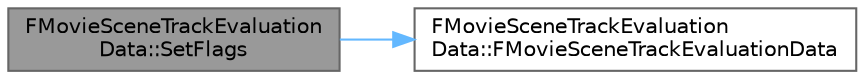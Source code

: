 digraph "FMovieSceneTrackEvaluationData::SetFlags"
{
 // INTERACTIVE_SVG=YES
 // LATEX_PDF_SIZE
  bgcolor="transparent";
  edge [fontname=Helvetica,fontsize=10,labelfontname=Helvetica,labelfontsize=10];
  node [fontname=Helvetica,fontsize=10,shape=box,height=0.2,width=0.4];
  rankdir="LR";
  Node1 [id="Node000001",label="FMovieSceneTrackEvaluation\lData::SetFlags",height=0.2,width=0.4,color="gray40", fillcolor="grey60", style="filled", fontcolor="black",tooltip=" "];
  Node1 -> Node2 [id="edge1_Node000001_Node000002",color="steelblue1",style="solid",tooltip=" "];
  Node2 [id="Node000002",label="FMovieSceneTrackEvaluation\lData::FMovieSceneTrackEvaluationData",height=0.2,width=0.4,color="grey40", fillcolor="white", style="filled",URL="$d2/d7a/structFMovieSceneTrackEvaluationData.html#a01e1c44bc7514ef5fc0a2b1443b09f26",tooltip=" "];
}
